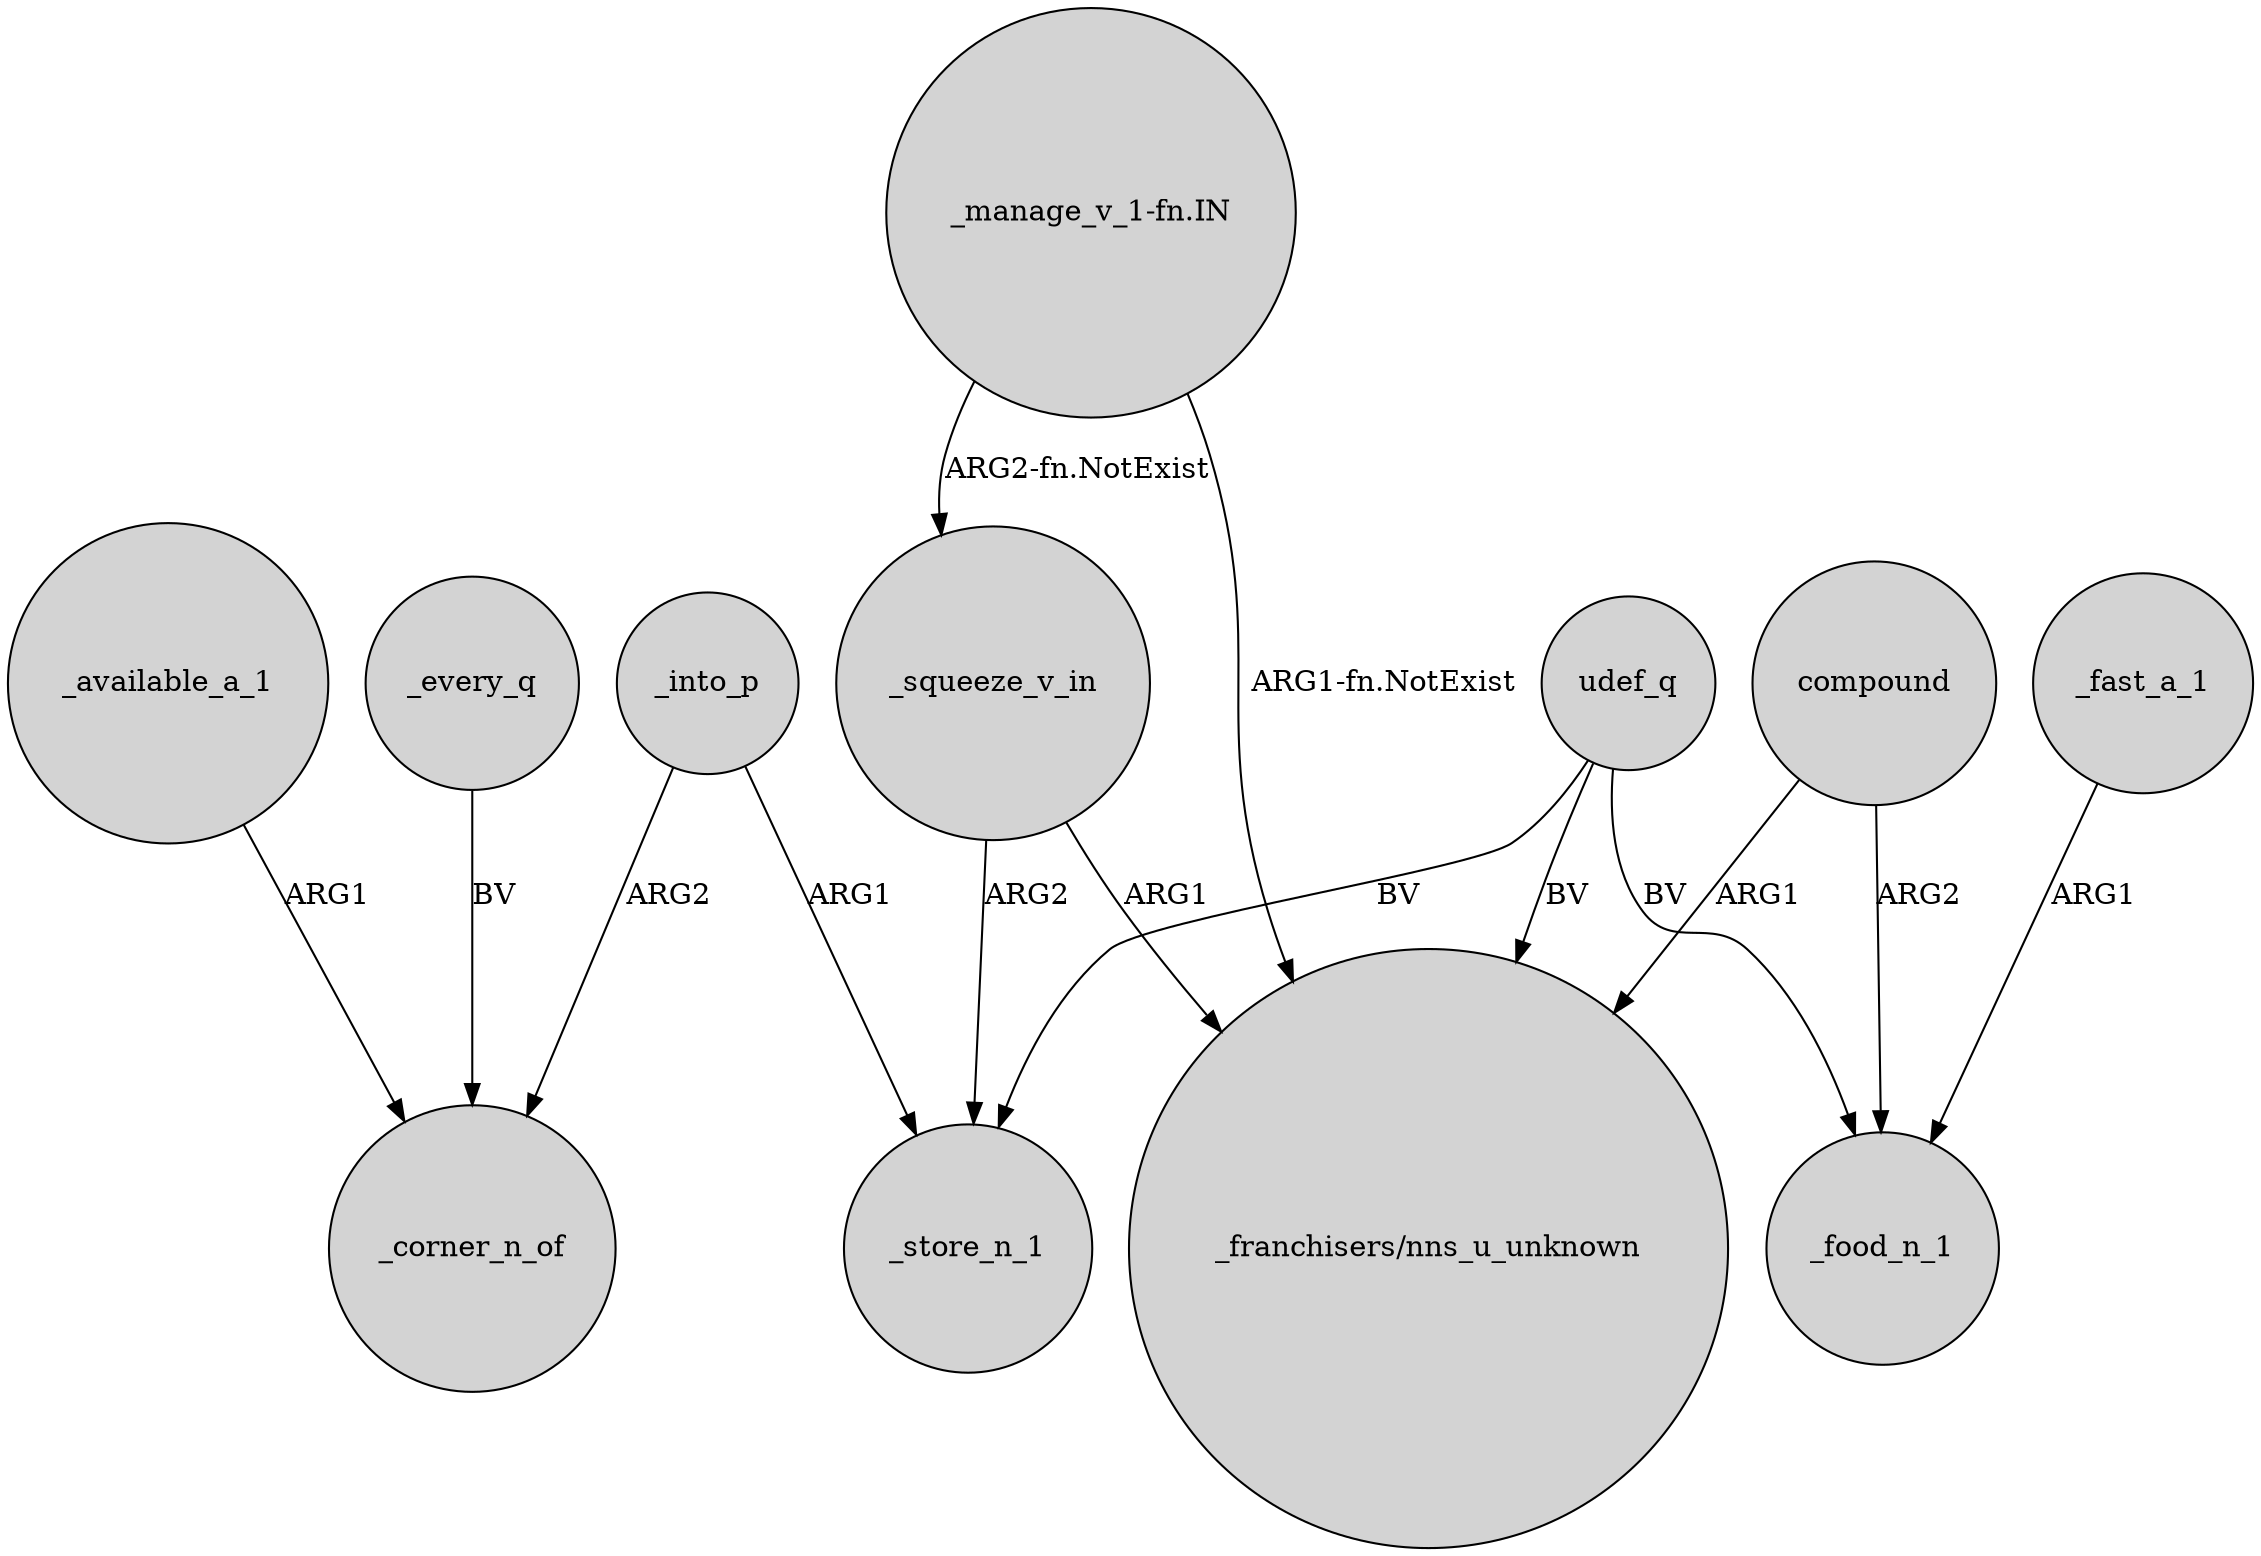 digraph {
	node [shape=circle style=filled]
	_into_p -> _corner_n_of [label=ARG2]
	_every_q -> _corner_n_of [label=BV]
	"_manage_v_1-fn.IN" -> _squeeze_v_in [label="ARG2-fn.NotExist"]
	compound -> _food_n_1 [label=ARG2]
	_squeeze_v_in -> "_franchisers/nns_u_unknown" [label=ARG1]
	_fast_a_1 -> _food_n_1 [label=ARG1]
	_available_a_1 -> _corner_n_of [label=ARG1]
	udef_q -> _food_n_1 [label=BV]
	"_manage_v_1-fn.IN" -> "_franchisers/nns_u_unknown" [label="ARG1-fn.NotExist"]
	udef_q -> "_franchisers/nns_u_unknown" [label=BV]
	_squeeze_v_in -> _store_n_1 [label=ARG2]
	compound -> "_franchisers/nns_u_unknown" [label=ARG1]
	udef_q -> _store_n_1 [label=BV]
	_into_p -> _store_n_1 [label=ARG1]
}
